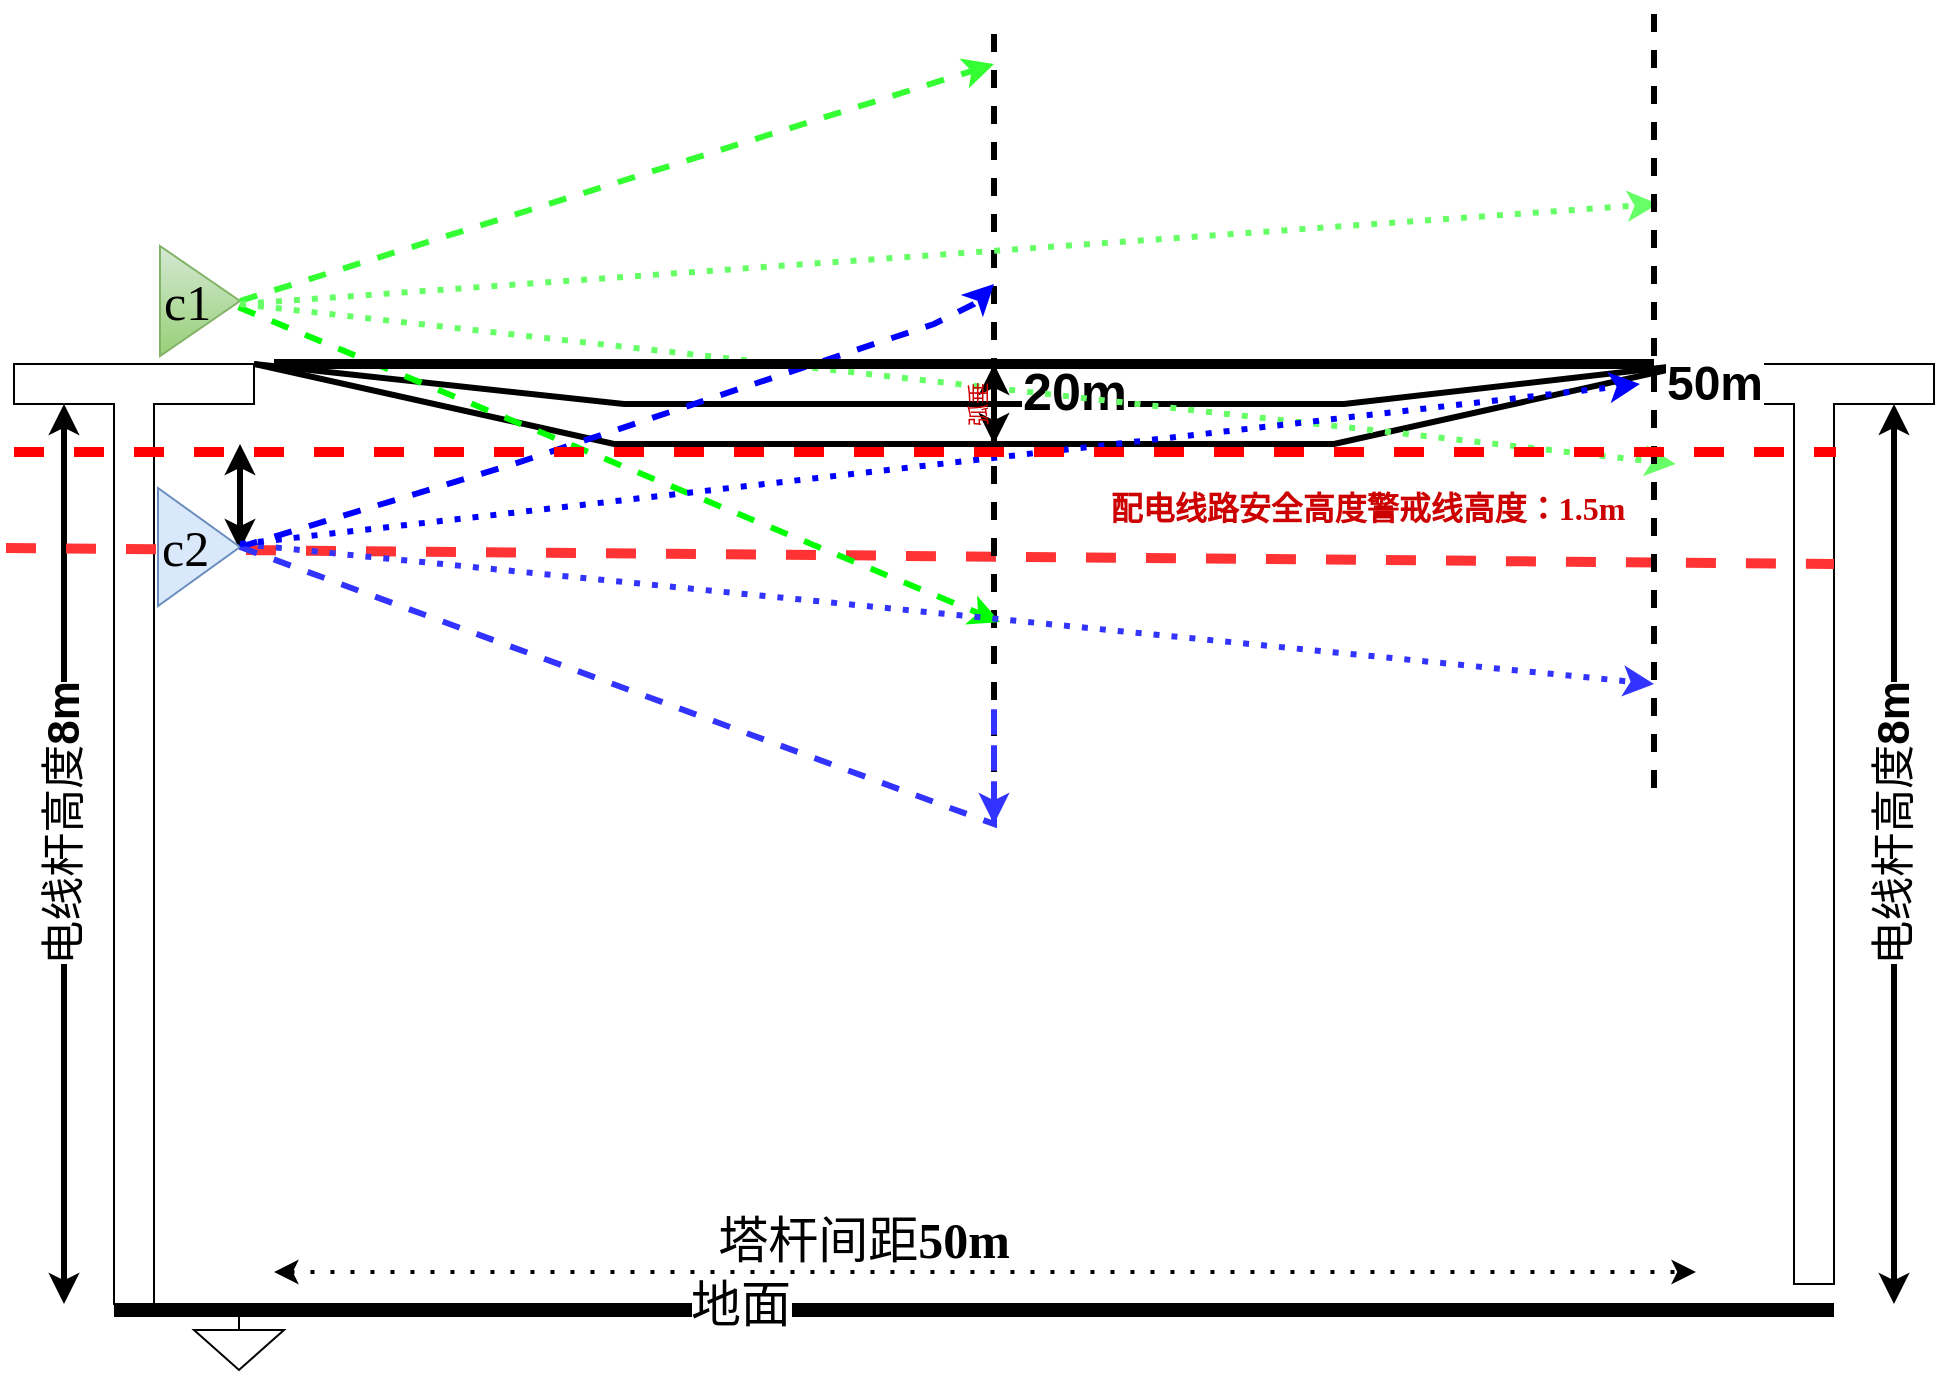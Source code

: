 <mxfile version="15.8.6" type="github">
  <diagram id="oTeShlSlGpIQbL0fKhxa" name="Page-1">
    <mxGraphModel dx="1673" dy="875" grid="1" gridSize="10" guides="1" tooltips="1" connect="1" arrows="1" fold="1" page="1" pageScale="1" pageWidth="1920" pageHeight="1200" math="0" shadow="0">
      <root>
        <mxCell id="0" />
        <mxCell id="1" parent="0" />
        <mxCell id="SO-MXa6_SqFjT_ryKogK-1" value="" style="shape=tee;whiteSpace=wrap;html=1;" vertex="1" parent="1">
          <mxGeometry x="110" y="240" width="120" height="470" as="geometry" />
        </mxCell>
        <mxCell id="SO-MXa6_SqFjT_ryKogK-2" value="" style="endArrow=classic;startArrow=classic;html=1;rounded=0;strokeWidth=3;entryX=0;entryY=0;entryDx=25;entryDy=20;entryPerimeter=0;" edge="1" parent="1" target="SO-MXa6_SqFjT_ryKogK-1">
          <mxGeometry width="50" height="50" relative="1" as="geometry">
            <mxPoint x="135" y="710" as="sourcePoint" />
            <mxPoint x="135" y="370" as="targetPoint" />
          </mxGeometry>
        </mxCell>
        <mxCell id="SO-MXa6_SqFjT_ryKogK-3" value="&lt;font style=&quot;font-size: 22px&quot;&gt;电线杆高度&lt;b&gt;8m&lt;/b&gt;&lt;/font&gt;" style="edgeLabel;html=1;align=center;verticalAlign=middle;resizable=0;points=[];rotation=-90;" vertex="1" connectable="0" parent="SO-MXa6_SqFjT_ryKogK-2">
          <mxGeometry x="0.222" y="3" relative="1" as="geometry">
            <mxPoint x="3" y="35" as="offset" />
          </mxGeometry>
        </mxCell>
        <mxCell id="SO-MXa6_SqFjT_ryKogK-4" value="" style="shape=tee;whiteSpace=wrap;html=1;" vertex="1" parent="1">
          <mxGeometry x="950" y="240" width="120" height="460" as="geometry" />
        </mxCell>
        <mxCell id="SO-MXa6_SqFjT_ryKogK-7" value="&lt;font face=&quot;Times New Roman&quot; style=&quot;font-size: 25px&quot;&gt;塔杆间距&lt;b&gt;50m&lt;/b&gt;&lt;/font&gt;" style="text;html=1;strokeColor=none;fillColor=none;align=center;verticalAlign=middle;whiteSpace=wrap;rounded=0;fontSize=22;" vertex="1" parent="1">
          <mxGeometry x="440" y="673" width="190" height="10" as="geometry" />
        </mxCell>
        <mxCell id="SO-MXa6_SqFjT_ryKogK-8" value="" style="endArrow=none;html=1;rounded=0;fontFamily=Times New Roman;fontSize=25;strokeWidth=7;entryX=0;entryY=0;entryDx=70;entryDy=360;entryPerimeter=0;exitX=0;exitY=0;exitDx=50;exitDy=360;exitPerimeter=0;" edge="1" parent="1">
          <mxGeometry width="50" height="50" relative="1" as="geometry">
            <mxPoint x="160" y="713" as="sourcePoint" />
            <mxPoint x="1020" y="713" as="targetPoint" />
          </mxGeometry>
        </mxCell>
        <mxCell id="SO-MXa6_SqFjT_ryKogK-9" value="地面" style="edgeLabel;html=1;align=center;verticalAlign=middle;resizable=0;points=[];fontSize=25;fontFamily=Times New Roman;" vertex="1" connectable="0" parent="SO-MXa6_SqFjT_ryKogK-8">
          <mxGeometry x="-0.272" y="3" relative="1" as="geometry">
            <mxPoint as="offset" />
          </mxGeometry>
        </mxCell>
        <mxCell id="SO-MXa6_SqFjT_ryKogK-10" value="" style="pointerEvents=1;verticalLabelPosition=bottom;shadow=0;dashed=0;align=center;html=1;verticalAlign=top;shape=mxgraph.electrical.signal_sources.signal_ground;fontFamily=Times New Roman;fontSize=25;" vertex="1" parent="1">
          <mxGeometry x="200" y="713" width="45" height="30" as="geometry" />
        </mxCell>
        <mxCell id="SO-MXa6_SqFjT_ryKogK-11" value="" style="endArrow=classic;startArrow=classic;html=1;rounded=0;fontFamily=Times New Roman;fontSize=25;strokeWidth=2;dashed=1;dashPattern=1 4;" edge="1" parent="1">
          <mxGeometry width="50" height="50" relative="1" as="geometry">
            <mxPoint x="240" y="694" as="sourcePoint" />
            <mxPoint x="951" y="694" as="targetPoint" />
          </mxGeometry>
        </mxCell>
        <mxCell id="SO-MXa6_SqFjT_ryKogK-12" value="" style="shape=image;html=1;verticalAlign=top;verticalLabelPosition=bottom;labelBackgroundColor=#ffffff;imageAspect=0;aspect=fixed;image=https://cdn2.iconfinder.com/data/icons/web-development-and-studio/512/118_forest_camping_jungle_tree_pines_camping_camp-128.png;fontFamily=Times New Roman;fontSize=25;" vertex="1" parent="1">
          <mxGeometry x="240" y="483" width="190" height="190" as="geometry" />
        </mxCell>
        <mxCell id="SO-MXa6_SqFjT_ryKogK-13" value="" style="shape=image;html=1;verticalAlign=top;verticalLabelPosition=bottom;labelBackgroundColor=#ffffff;imageAspect=0;aspect=fixed;image=https://cdn2.iconfinder.com/data/icons/web-development-and-studio/512/118_forest_camping_jungle_tree_pines_camping_camp-128.png;fontFamily=Times New Roman;fontSize=25;" vertex="1" parent="1">
          <mxGeometry x="500" y="483" width="188" height="188" as="geometry" />
        </mxCell>
        <mxCell id="SO-MXa6_SqFjT_ryKogK-14" value="" style="shape=image;html=1;verticalAlign=top;verticalLabelPosition=bottom;labelBackgroundColor=#ffffff;imageAspect=0;aspect=fixed;image=https://cdn2.iconfinder.com/data/icons/web-development-and-studio/512/118_forest_camping_jungle_tree_pines_camping_camp-128.png;fontFamily=Times New Roman;fontSize=25;" vertex="1" parent="1">
          <mxGeometry x="750" y="493" width="190" height="190" as="geometry" />
        </mxCell>
        <mxCell id="SO-MXa6_SqFjT_ryKogK-16" value="" style="endArrow=none;html=1;rounded=0;fontFamily=Times New Roman;fontSize=25;strokeWidth=3;fillColor=#f8cecc;strokeColor=#000000;entryX=0;entryY=0;entryDx=0;entryDy=0;entryPerimeter=0;" edge="1" parent="1" target="SO-MXa6_SqFjT_ryKogK-4">
          <mxGeometry width="50" height="50" relative="1" as="geometry">
            <mxPoint x="230" y="240" as="sourcePoint" />
            <mxPoint x="920" y="250" as="targetPoint" />
            <Array as="points">
              <mxPoint x="410" y="280" />
              <mxPoint x="580" y="280" />
              <mxPoint x="770" y="280" />
            </Array>
          </mxGeometry>
        </mxCell>
        <mxCell id="SO-MXa6_SqFjT_ryKogK-17" value="" style="endArrow=none;html=1;rounded=0;fontFamily=Times New Roman;fontSize=25;strokeWidth=3;fillColor=#f8cecc;strokeColor=#000000;exitX=1;exitY=0;exitDx=0;exitDy=0;exitPerimeter=0;" edge="1" parent="1" source="SO-MXa6_SqFjT_ryKogK-1">
          <mxGeometry width="50" height="50" relative="1" as="geometry">
            <mxPoint x="245" y="230" as="sourcePoint" />
            <mxPoint x="950" y="240" as="targetPoint" />
            <Array as="points">
              <mxPoint x="415" y="260" />
              <mxPoint x="585" y="260" />
              <mxPoint x="775" y="260" />
            </Array>
          </mxGeometry>
        </mxCell>
        <mxCell id="SO-MXa6_SqFjT_ryKogK-18" value="" style="endArrow=none;dashed=1;html=1;rounded=0;fontFamily=Times New Roman;fontSize=25;strokeWidth=5;fillColor=#e51400;strokeColor=#FF3333;" edge="1" parent="1">
          <mxGeometry width="50" height="50" relative="1" as="geometry">
            <mxPoint x="106" y="332" as="sourcePoint" />
            <mxPoint x="1020" y="340" as="targetPoint" />
            <Array as="points" />
          </mxGeometry>
        </mxCell>
        <mxCell id="SO-MXa6_SqFjT_ryKogK-19" value="" style="endArrow=none;html=1;rounded=0;fontFamily=Times New Roman;fontSize=25;strokeWidth=3;dashed=1;" edge="1" parent="1">
          <mxGeometry width="50" height="50" relative="1" as="geometry">
            <mxPoint x="600" y="462" as="sourcePoint" />
            <mxPoint x="600" y="70" as="targetPoint" />
          </mxGeometry>
        </mxCell>
        <mxCell id="SO-MXa6_SqFjT_ryKogK-51" value="&lt;b style=&quot;font-size: 26px;&quot;&gt;20m&lt;/b&gt;" style="edgeLabel;html=1;align=center;verticalAlign=middle;resizable=0;points=[];fontSize=26;fontColor=#000000;" vertex="1" connectable="0" parent="SO-MXa6_SqFjT_ryKogK-19">
          <mxGeometry x="0.388" relative="1" as="geometry">
            <mxPoint x="40" y="64" as="offset" />
          </mxGeometry>
        </mxCell>
        <mxCell id="SO-MXa6_SqFjT_ryKogK-22" value="c1" style="triangle;whiteSpace=wrap;html=1;fontFamily=Times New Roman;fontSize=25;fillColor=#d5e8d4;strokeColor=#82b366;align=left;gradientColor=#97d077;" vertex="1" parent="1">
          <mxGeometry x="183" y="181" width="40" height="55" as="geometry" />
        </mxCell>
        <mxCell id="SO-MXa6_SqFjT_ryKogK-23" value="" style="endArrow=classic;html=1;rounded=0;fontFamily=Times New Roman;fontSize=25;strokeWidth=3;fillColor=#d5e8d4;strokeColor=#33FF33;exitX=1;exitY=0.5;exitDx=0;exitDy=0;dashed=1;" edge="1" parent="1" source="SO-MXa6_SqFjT_ryKogK-22">
          <mxGeometry width="50" height="50" relative="1" as="geometry">
            <mxPoint x="-50" y="260" as="sourcePoint" />
            <mxPoint x="600" y="90" as="targetPoint" />
          </mxGeometry>
        </mxCell>
        <mxCell id="SO-MXa6_SqFjT_ryKogK-24" value="" style="endArrow=classic;html=1;rounded=0;fontFamily=Times New Roman;fontSize=25;strokeWidth=3;fillColor=#d5e8d4;strokeColor=#00FF00;dashed=1;exitX=0.981;exitY=0.557;exitDx=0;exitDy=0;exitPerimeter=0;" edge="1" parent="1" source="SO-MXa6_SqFjT_ryKogK-22">
          <mxGeometry width="50" height="50" relative="1" as="geometry">
            <mxPoint x="223" y="218" as="sourcePoint" />
            <mxPoint x="603" y="369" as="targetPoint" />
          </mxGeometry>
        </mxCell>
        <mxCell id="SO-MXa6_SqFjT_ryKogK-25" value="" style="endArrow=classic;startArrow=classic;html=1;rounded=0;fontFamily=Times New Roman;fontSize=25;strokeWidth=3;labelBackgroundColor=none;fontColor=default;" edge="1" parent="1">
          <mxGeometry width="50" height="50" relative="1" as="geometry">
            <mxPoint x="223" y="333" as="sourcePoint" />
            <mxPoint x="223" y="280" as="targetPoint" />
            <Array as="points">
              <mxPoint x="223" y="310" />
            </Array>
          </mxGeometry>
        </mxCell>
        <mxCell id="SO-MXa6_SqFjT_ryKogK-26" value="" style="endArrow=classic;html=1;rounded=0;fontFamily=Times New Roman;fontSize=25;strokeWidth=3;fillColor=#fff2cc;strokeColor=#66FF66;dashed=1;dashPattern=1 2;" edge="1" parent="1">
          <mxGeometry width="50" height="50" relative="1" as="geometry">
            <mxPoint x="223" y="210" as="sourcePoint" />
            <mxPoint x="940.857" y="290" as="targetPoint" />
          </mxGeometry>
        </mxCell>
        <mxCell id="SO-MXa6_SqFjT_ryKogK-27" value="" style="endArrow=classic;html=1;rounded=0;fontFamily=Times New Roman;fontSize=25;strokeWidth=3;fillColor=#fff2cc;strokeColor=#66FF66;dashed=1;dashPattern=1 2;" edge="1" parent="1">
          <mxGeometry width="50" height="50" relative="1" as="geometry">
            <mxPoint x="223" y="210" as="sourcePoint" />
            <mxPoint x="932.069" y="160" as="targetPoint" />
          </mxGeometry>
        </mxCell>
        <mxCell id="SO-MXa6_SqFjT_ryKogK-33" value="&lt;font color=&quot;#cc0000&quot; style=&quot;font-size: 16px&quot;&gt;&lt;b&gt;&lt;span style=&quot;font-size: 16px&quot;&gt;配电线路安全高度警戒线高度：&lt;/span&gt;&lt;font style=&quot;font-size: 16px&quot;&gt;1.5m&lt;/font&gt;&lt;/b&gt;&lt;/font&gt;" style="text;html=1;align=center;verticalAlign=middle;whiteSpace=wrap;rounded=0;labelBackgroundColor=none;fontFamily=Times New Roman;fontSize=12;rotation=0;" vertex="1" parent="1">
          <mxGeometry x="652" y="297" width="270" height="30" as="geometry" />
        </mxCell>
        <mxCell id="SO-MXa6_SqFjT_ryKogK-36" value="" style="endArrow=classic;startArrow=classic;html=1;rounded=0;strokeWidth=3;entryX=0;entryY=0;entryDx=25;entryDy=20;entryPerimeter=0;" edge="1" parent="1">
          <mxGeometry width="50" height="50" relative="1" as="geometry">
            <mxPoint x="1050" y="710.0" as="sourcePoint" />
            <mxPoint x="1050" y="260" as="targetPoint" />
          </mxGeometry>
        </mxCell>
        <mxCell id="SO-MXa6_SqFjT_ryKogK-37" value="&lt;font style=&quot;font-size: 22px&quot;&gt;电线杆高度&lt;b&gt;8m&lt;/b&gt;&lt;/font&gt;" style="edgeLabel;html=1;align=center;verticalAlign=middle;resizable=0;points=[];rotation=-90;" vertex="1" connectable="0" parent="SO-MXa6_SqFjT_ryKogK-36">
          <mxGeometry x="0.222" y="3" relative="1" as="geometry">
            <mxPoint x="3" y="35" as="offset" />
          </mxGeometry>
        </mxCell>
        <mxCell id="SO-MXa6_SqFjT_ryKogK-42" value="c2" style="triangle;whiteSpace=wrap;html=1;fontFamily=Times New Roman;fontSize=25;fillColor=#dae8fc;strokeColor=#6c8ebf;align=left;" vertex="1" parent="1">
          <mxGeometry x="182" y="302" width="41" height="59" as="geometry" />
        </mxCell>
        <mxCell id="SO-MXa6_SqFjT_ryKogK-43" value="" style="endArrow=classic;html=1;rounded=0;fontFamily=Times New Roman;fontSize=25;strokeWidth=3;fillColor=#d5e8d4;strokeColor=#0000FF;exitX=1;exitY=0.5;exitDx=0;exitDy=0;dashed=1;" edge="1" parent="1" source="SO-MXa6_SqFjT_ryKogK-42">
          <mxGeometry width="50" height="50" relative="1" as="geometry">
            <mxPoint x="-41" y="394" as="sourcePoint" />
            <mxPoint x="600" y="200" as="targetPoint" />
            <Array as="points">
              <mxPoint x="360" y="290" />
              <mxPoint x="570" y="220" />
              <mxPoint x="590" y="210" />
            </Array>
          </mxGeometry>
        </mxCell>
        <mxCell id="SO-MXa6_SqFjT_ryKogK-44" value="" style="endArrow=classic;html=1;rounded=0;fontFamily=Times New Roman;fontSize=25;strokeWidth=3;fillColor=#d5e8d4;strokeColor=#3333FF;dashed=1;exitX=1;exitY=0.5;exitDx=0;exitDy=0;" edge="1" parent="1" source="SO-MXa6_SqFjT_ryKogK-42">
          <mxGeometry width="50" height="50" relative="1" as="geometry">
            <mxPoint x="245" y="370" as="sourcePoint" />
            <mxPoint x="600" y="470" as="targetPoint" />
            <Array as="points">
              <mxPoint x="600" y="470" />
              <mxPoint x="600" y="410" />
            </Array>
          </mxGeometry>
        </mxCell>
        <mxCell id="SO-MXa6_SqFjT_ryKogK-46" value="" style="endArrow=classic;html=1;rounded=0;fontFamily=Times New Roman;fontSize=25;strokeWidth=3;fillColor=#fff2cc;strokeColor=#3333FF;dashed=1;dashPattern=1 2;" edge="1" parent="1">
          <mxGeometry width="50" height="50" relative="1" as="geometry">
            <mxPoint x="223" y="330" as="sourcePoint" />
            <mxPoint x="930" y="400" as="targetPoint" />
          </mxGeometry>
        </mxCell>
        <mxCell id="SO-MXa6_SqFjT_ryKogK-47" value="" style="endArrow=classic;html=1;rounded=0;fontFamily=Times New Roman;fontSize=25;strokeWidth=3;fillColor=#fff2cc;strokeColor=#0000FF;dashed=1;dashPattern=1 2;" edge="1" parent="1">
          <mxGeometry width="50" height="50" relative="1" as="geometry">
            <mxPoint x="223" y="330" as="sourcePoint" />
            <mxPoint x="923" y="250" as="targetPoint" />
          </mxGeometry>
        </mxCell>
        <mxCell id="SO-MXa6_SqFjT_ryKogK-50" value="" style="endArrow=none;html=1;rounded=0;fontFamily=Times New Roman;fontSize=25;strokeWidth=3;dashed=1;fillColor=none;" edge="1" parent="1">
          <mxGeometry width="50" height="50" relative="1" as="geometry">
            <mxPoint x="930" y="452" as="sourcePoint" />
            <mxPoint x="930" y="60" as="targetPoint" />
          </mxGeometry>
        </mxCell>
        <mxCell id="SO-MXa6_SqFjT_ryKogK-52" value="&lt;font color=&quot;#000000&quot; style=&quot;font-size: 24px&quot;&gt;50m&lt;/font&gt;" style="edgeLabel;html=1;align=center;verticalAlign=middle;resizable=0;points=[];fontSize=14;fontColor=#33FF33;labelBackgroundColor=#FFFFFF;fontStyle=1" vertex="1" connectable="0" parent="SO-MXa6_SqFjT_ryKogK-50">
          <mxGeometry x="0.463" y="-4" relative="1" as="geometry">
            <mxPoint x="26" y="84" as="offset" />
          </mxGeometry>
        </mxCell>
        <mxCell id="SO-MXa6_SqFjT_ryKogK-54" value="" style="endArrow=none;html=1;rounded=0;fontFamily=Times New Roman;fontSize=25;strokeWidth=5;fillColor=#e51400;strokeColor=#000000;" edge="1" parent="1">
          <mxGeometry width="50" height="50" relative="1" as="geometry">
            <mxPoint x="240" y="240" as="sourcePoint" />
            <mxPoint x="930" y="240" as="targetPoint" />
            <Array as="points" />
          </mxGeometry>
        </mxCell>
        <mxCell id="SO-MXa6_SqFjT_ryKogK-56" value="" style="endArrow=classic;startArrow=classic;html=1;rounded=0;fontSize=26;fontColor=#CC0000;strokeColor=#000000;strokeWidth=3;" edge="1" parent="1">
          <mxGeometry width="50" height="50" relative="1" as="geometry">
            <mxPoint x="600" y="280" as="sourcePoint" />
            <mxPoint x="600" y="240" as="targetPoint" />
          </mxGeometry>
        </mxCell>
        <mxCell id="SO-MXa6_SqFjT_ryKogK-57" value="&lt;font style=&quot;font-size: 11px&quot;&gt;弧垂&lt;/font&gt;" style="edgeLabel;html=1;align=center;verticalAlign=middle;resizable=0;points=[];fontSize=26;fontColor=#CC0000;labelBackgroundColor=none;rotation=-90;" vertex="1" connectable="0" parent="SO-MXa6_SqFjT_ryKogK-56">
          <mxGeometry x="0.433" y="-1" relative="1" as="geometry">
            <mxPoint x="-14" y="9" as="offset" />
          </mxGeometry>
        </mxCell>
        <mxCell id="SO-MXa6_SqFjT_ryKogK-58" value="" style="endArrow=none;html=1;rounded=0;fontFamily=Times New Roman;fontSize=25;strokeWidth=5;fillColor=#e51400;strokeColor=#FF0000;dashed=1;" edge="1" parent="1">
          <mxGeometry width="50" height="50" relative="1" as="geometry">
            <mxPoint x="110" y="284.0" as="sourcePoint" />
            <mxPoint x="1021" y="284" as="targetPoint" />
            <Array as="points" />
          </mxGeometry>
        </mxCell>
      </root>
    </mxGraphModel>
  </diagram>
</mxfile>
